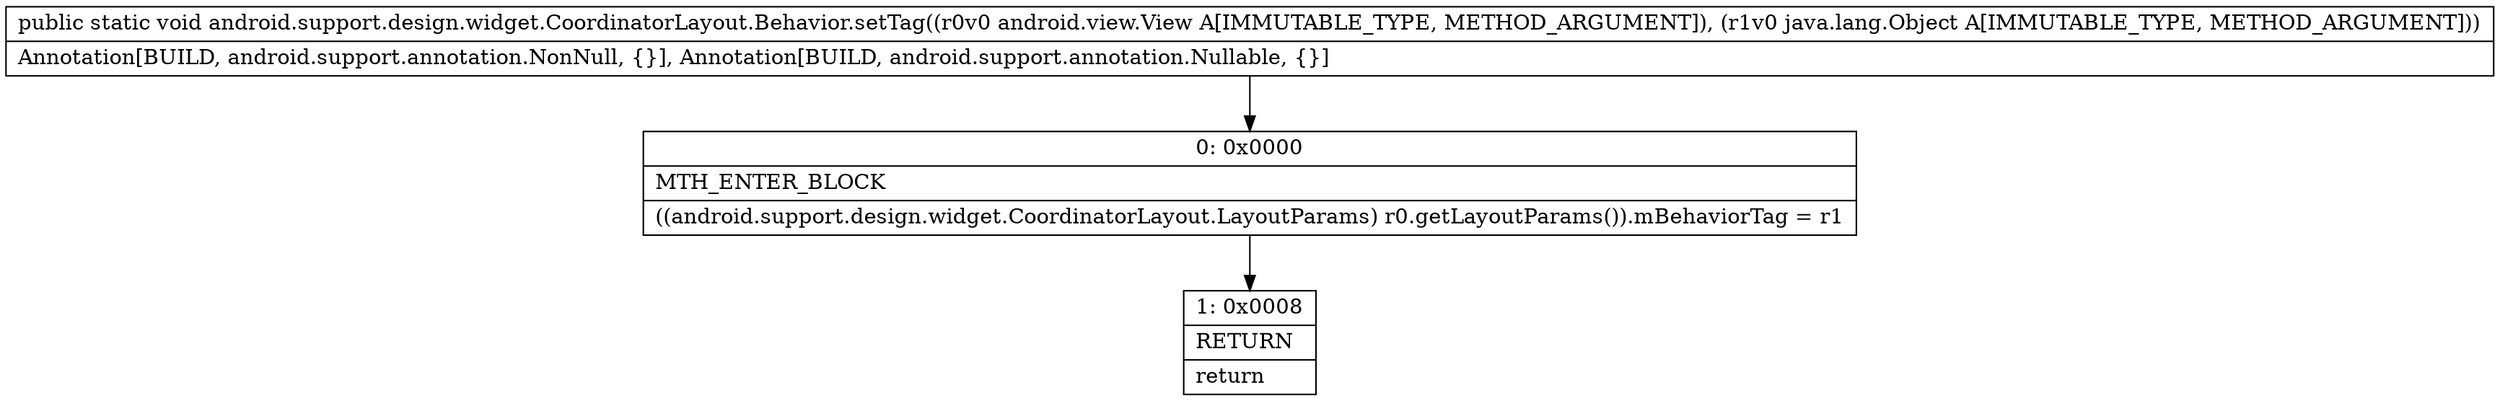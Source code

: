 digraph "CFG forandroid.support.design.widget.CoordinatorLayout.Behavior.setTag(Landroid\/view\/View;Ljava\/lang\/Object;)V" {
Node_0 [shape=record,label="{0\:\ 0x0000|MTH_ENTER_BLOCK\l|((android.support.design.widget.CoordinatorLayout.LayoutParams) r0.getLayoutParams()).mBehaviorTag = r1\l}"];
Node_1 [shape=record,label="{1\:\ 0x0008|RETURN\l|return\l}"];
MethodNode[shape=record,label="{public static void android.support.design.widget.CoordinatorLayout.Behavior.setTag((r0v0 android.view.View A[IMMUTABLE_TYPE, METHOD_ARGUMENT]), (r1v0 java.lang.Object A[IMMUTABLE_TYPE, METHOD_ARGUMENT]))  | Annotation[BUILD, android.support.annotation.NonNull, \{\}], Annotation[BUILD, android.support.annotation.Nullable, \{\}]\l}"];
MethodNode -> Node_0;
Node_0 -> Node_1;
}

